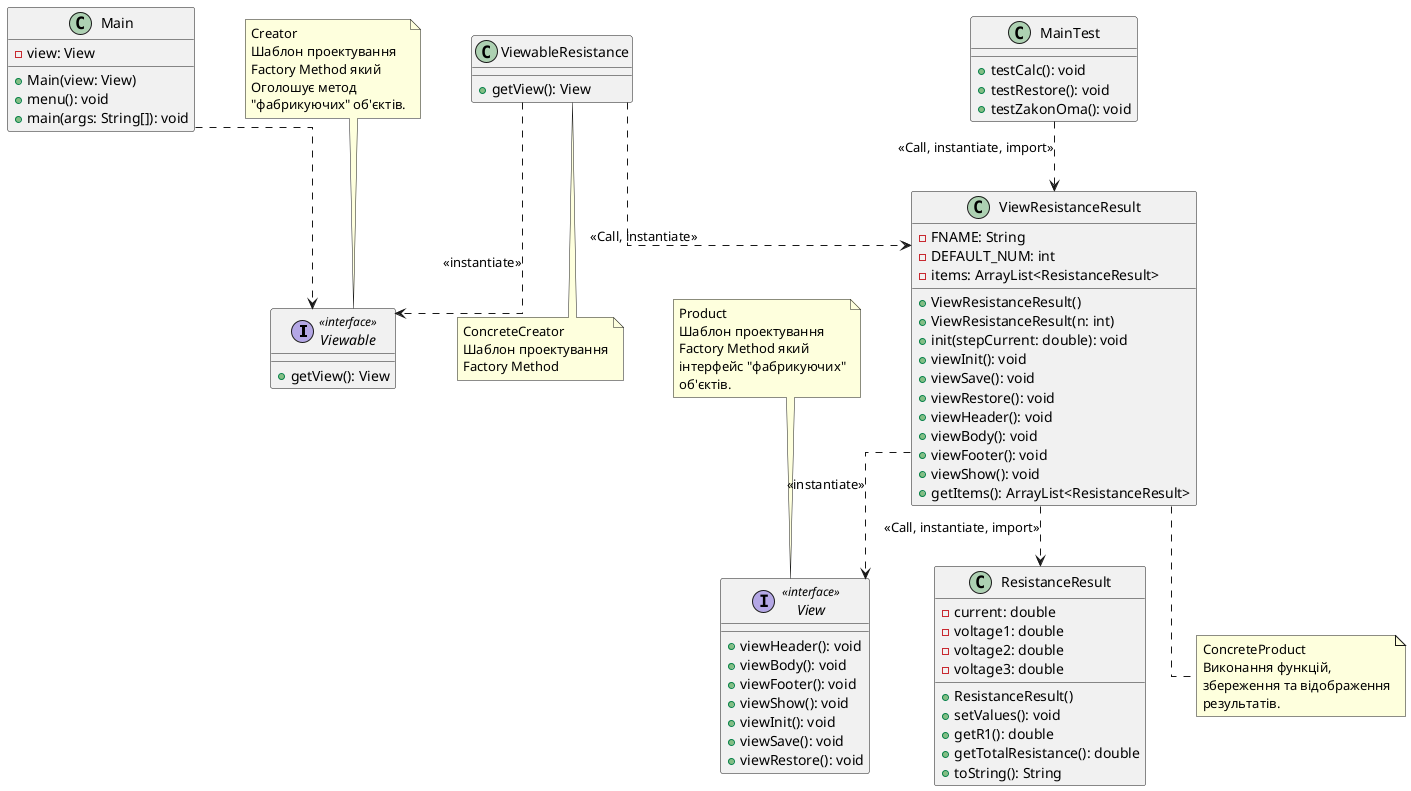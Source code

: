 @startuml
skinparam linetype ortho
skinparam nodesep 50
skinparam ranksep 60

interface Viewable <<interface>> {
    + getView(): View
}

interface View <<interface>> {
    + viewHeader(): void
    + viewBody(): void  
    + viewFooter(): void
    + viewShow(): void
    + viewInit(): void
    + viewSave(): void
    + viewRestore(): void
}

class ViewableResistance {
    + getView(): View
}

class ViewResistanceResult {
    - FNAME: String
    - DEFAULT_NUM: int
    - items: ArrayList<ResistanceResult>
    + ViewResistanceResult()
    + ViewResistanceResult(n: int)
    + init(stepCurrent: double): void
    + viewInit(): void
    + viewSave(): void
    + viewRestore(): void
    + viewHeader(): void
    + viewBody(): void
    + viewFooter(): void
    + viewShow(): void
    + getItems(): ArrayList<ResistanceResult>
}

class ResistanceResult {
    - current: double
    - voltage1: double
    - voltage2: double
    - voltage3: double
    + ResistanceResult()
    + setValues(): void
    + getR1(): double
    + getTotalResistance(): double
    + toString(): String
}

class Main {
    - view: View
    + Main(view: View)
    + menu(): void
    + main(args: String[]): void
}

class MainTest {
    + testCalc(): void
    + testRestore(): void
    + testZakonOma(): void
}

note top of Viewable
Creator
Шаблон проектування
Factory Method який
Оголошує метод
"фабрикуючих" об'єктів.
end note

note top of View
Product
Шаблон проектування
Factory Method який
інтерфейс "фабрикуючих"
об'єктів.
end note

note bottom of ViewableResistance
ConcreteCreator
Шаблон проектування
Factory Method
end note

note bottom of ViewResistanceResult
ConcreteProduct
Виконання функцій,
збереження та відображення
результатів.
end note

' ВСІ СТРІЛКИ ЯК У ВИКЛАДАЧА - ПУНКТИРНІ ЗІ СТЕРЕОТИПАМИ:
ViewableResistance ..> Viewable : <<instantiate>>
ViewResistanceResult ..> View : <<instantiate>>
ViewResistanceResult ..> ResistanceResult : <<Call, instantiate, import>>
ViewableResistance ..> ViewResistanceResult : <<Call, instantiate>>
Main ..> Viewable
MainTest ..> ViewResistanceResult : <<Call, instantiate, import>>

@enduml